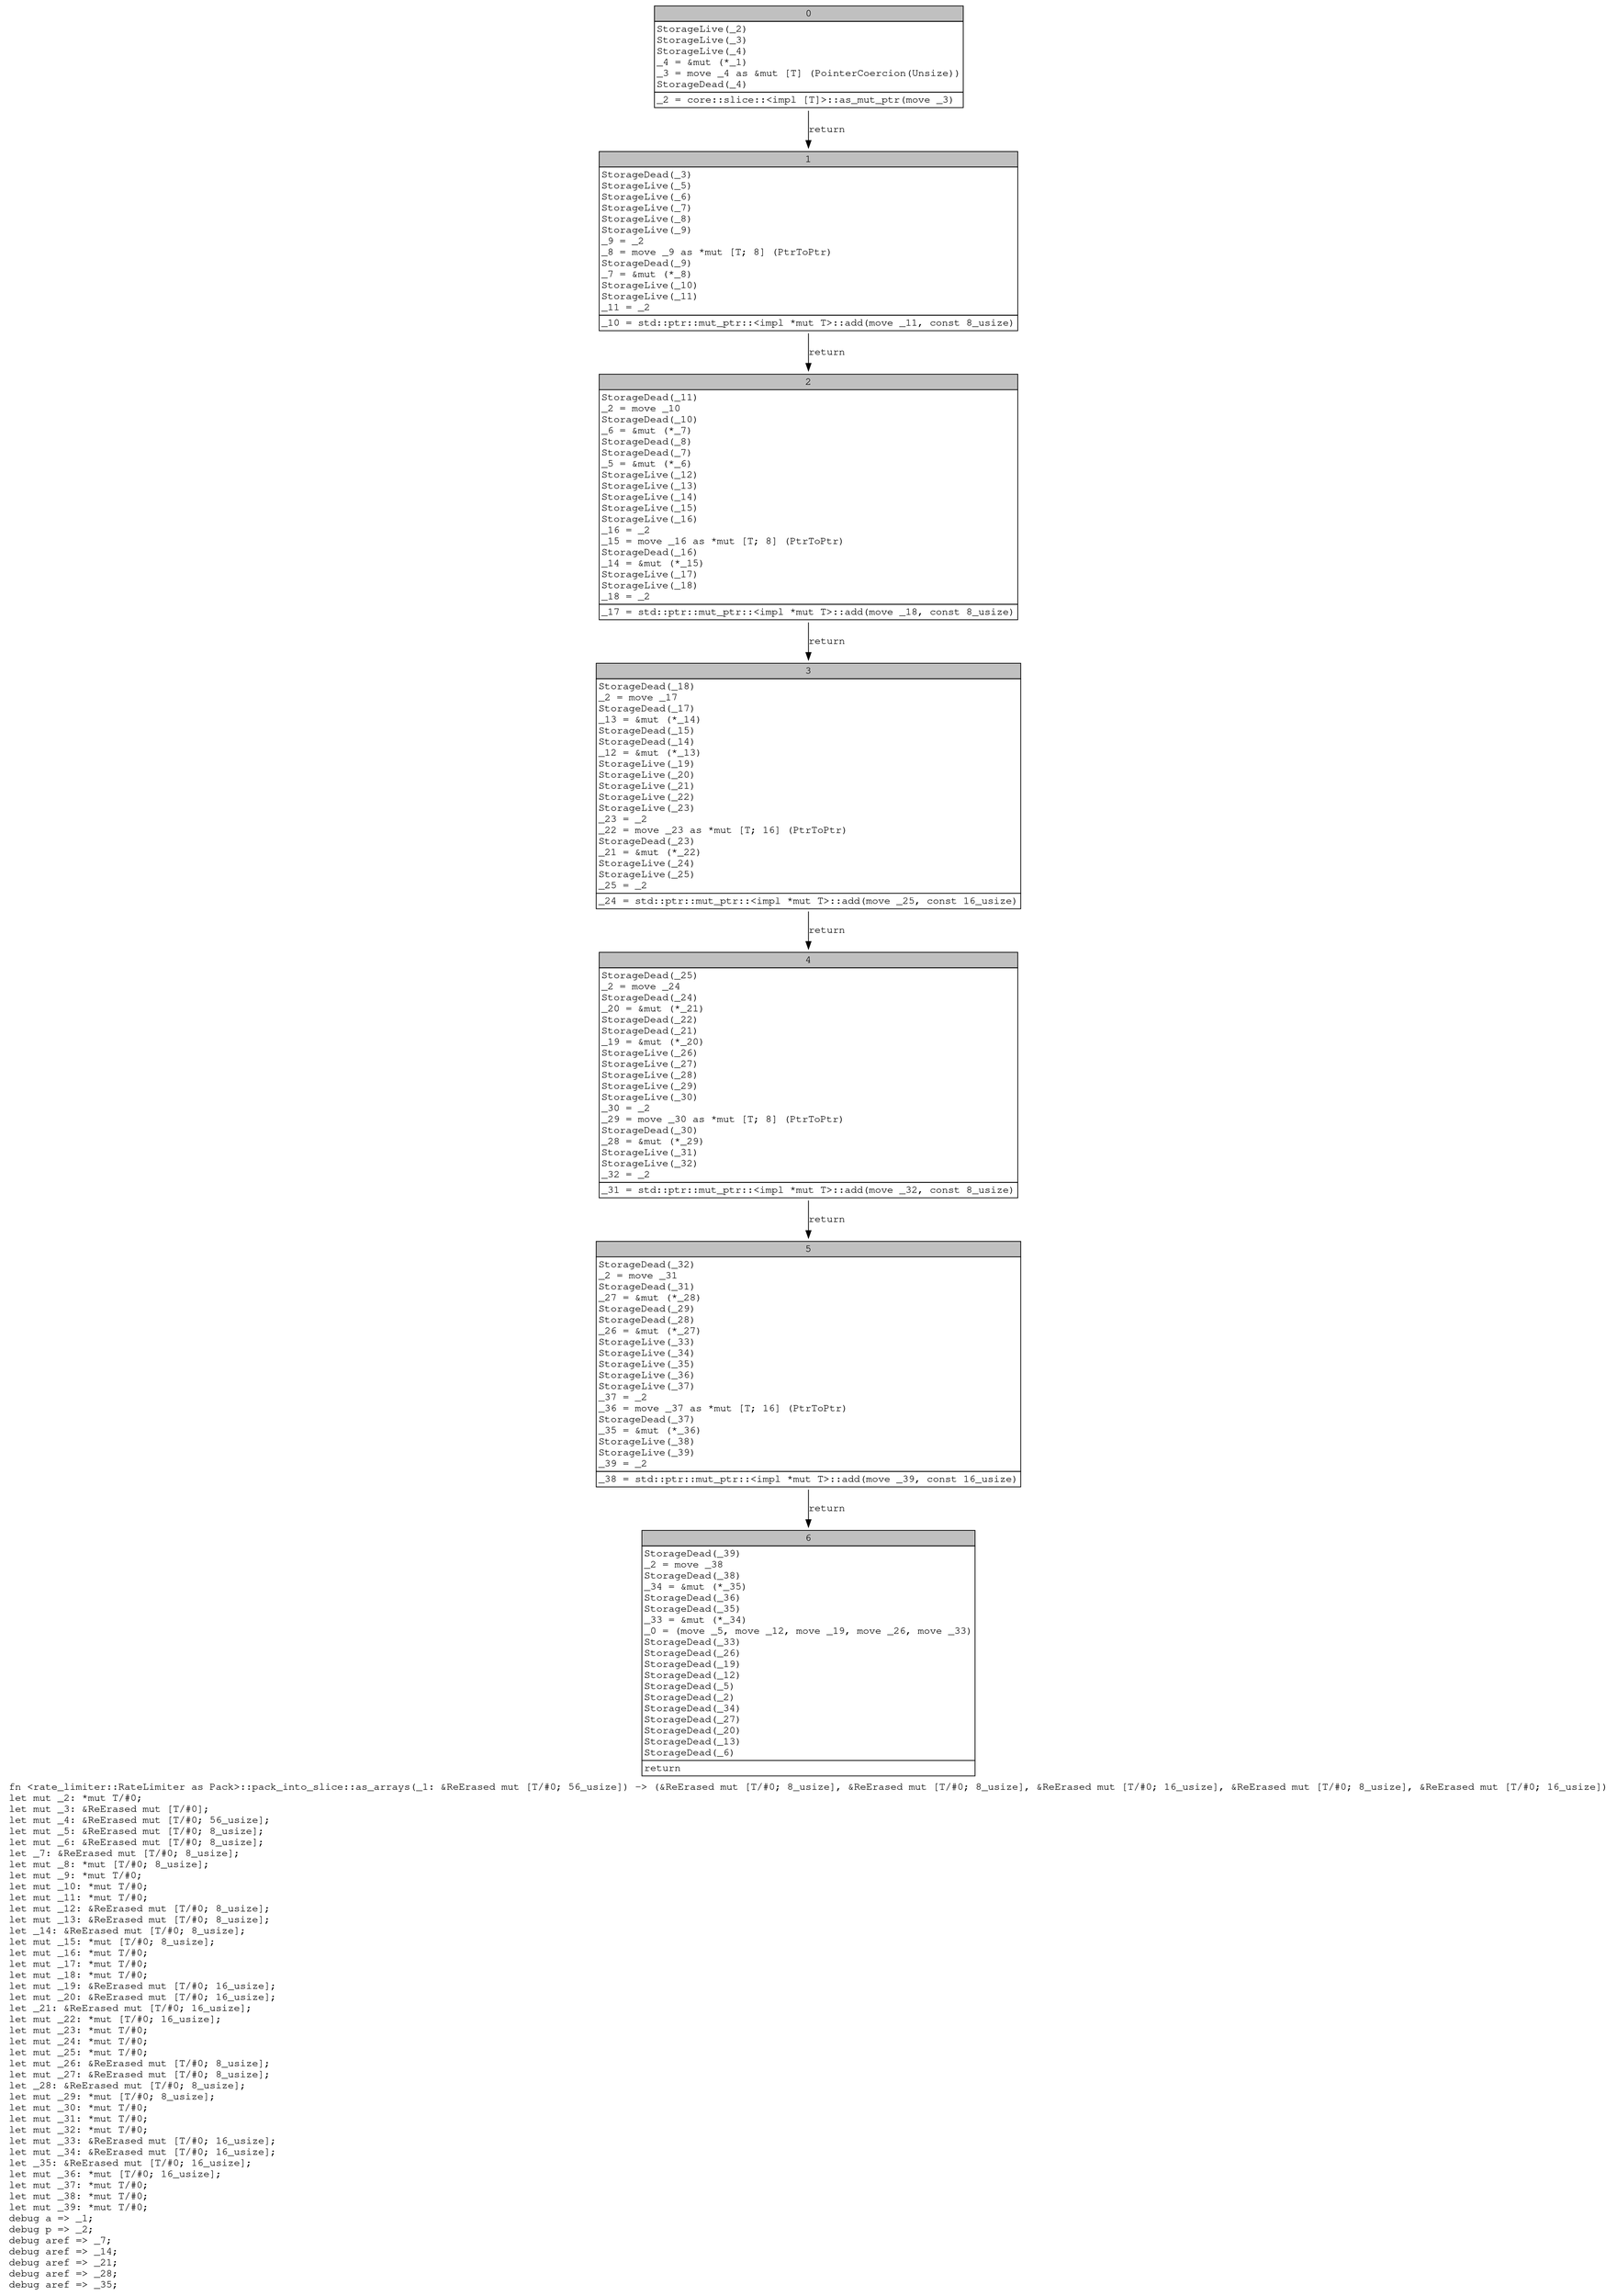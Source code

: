 digraph Mir_0_2220 {
    graph [fontname="Courier, monospace"];
    node [fontname="Courier, monospace"];
    edge [fontname="Courier, monospace"];
    label=<fn &lt;rate_limiter::RateLimiter as Pack&gt;::pack_into_slice::as_arrays(_1: &amp;ReErased mut [T/#0; 56_usize]) -&gt; (&amp;ReErased mut [T/#0; 8_usize], &amp;ReErased mut [T/#0; 8_usize], &amp;ReErased mut [T/#0; 16_usize], &amp;ReErased mut [T/#0; 8_usize], &amp;ReErased mut [T/#0; 16_usize])<br align="left"/>let mut _2: *mut T/#0;<br align="left"/>let mut _3: &amp;ReErased mut [T/#0];<br align="left"/>let mut _4: &amp;ReErased mut [T/#0; 56_usize];<br align="left"/>let mut _5: &amp;ReErased mut [T/#0; 8_usize];<br align="left"/>let mut _6: &amp;ReErased mut [T/#0; 8_usize];<br align="left"/>let _7: &amp;ReErased mut [T/#0; 8_usize];<br align="left"/>let mut _8: *mut [T/#0; 8_usize];<br align="left"/>let mut _9: *mut T/#0;<br align="left"/>let mut _10: *mut T/#0;<br align="left"/>let mut _11: *mut T/#0;<br align="left"/>let mut _12: &amp;ReErased mut [T/#0; 8_usize];<br align="left"/>let mut _13: &amp;ReErased mut [T/#0; 8_usize];<br align="left"/>let _14: &amp;ReErased mut [T/#0; 8_usize];<br align="left"/>let mut _15: *mut [T/#0; 8_usize];<br align="left"/>let mut _16: *mut T/#0;<br align="left"/>let mut _17: *mut T/#0;<br align="left"/>let mut _18: *mut T/#0;<br align="left"/>let mut _19: &amp;ReErased mut [T/#0; 16_usize];<br align="left"/>let mut _20: &amp;ReErased mut [T/#0; 16_usize];<br align="left"/>let _21: &amp;ReErased mut [T/#0; 16_usize];<br align="left"/>let mut _22: *mut [T/#0; 16_usize];<br align="left"/>let mut _23: *mut T/#0;<br align="left"/>let mut _24: *mut T/#0;<br align="left"/>let mut _25: *mut T/#0;<br align="left"/>let mut _26: &amp;ReErased mut [T/#0; 8_usize];<br align="left"/>let mut _27: &amp;ReErased mut [T/#0; 8_usize];<br align="left"/>let _28: &amp;ReErased mut [T/#0; 8_usize];<br align="left"/>let mut _29: *mut [T/#0; 8_usize];<br align="left"/>let mut _30: *mut T/#0;<br align="left"/>let mut _31: *mut T/#0;<br align="left"/>let mut _32: *mut T/#0;<br align="left"/>let mut _33: &amp;ReErased mut [T/#0; 16_usize];<br align="left"/>let mut _34: &amp;ReErased mut [T/#0; 16_usize];<br align="left"/>let _35: &amp;ReErased mut [T/#0; 16_usize];<br align="left"/>let mut _36: *mut [T/#0; 16_usize];<br align="left"/>let mut _37: *mut T/#0;<br align="left"/>let mut _38: *mut T/#0;<br align="left"/>let mut _39: *mut T/#0;<br align="left"/>debug a =&gt; _1;<br align="left"/>debug p =&gt; _2;<br align="left"/>debug aref =&gt; _7;<br align="left"/>debug aref =&gt; _14;<br align="left"/>debug aref =&gt; _21;<br align="left"/>debug aref =&gt; _28;<br align="left"/>debug aref =&gt; _35;<br align="left"/>>;
    bb0__0_2220 [shape="none", label=<<table border="0" cellborder="1" cellspacing="0"><tr><td bgcolor="gray" align="center" colspan="1">0</td></tr><tr><td align="left" balign="left">StorageLive(_2)<br/>StorageLive(_3)<br/>StorageLive(_4)<br/>_4 = &amp;mut (*_1)<br/>_3 = move _4 as &amp;mut [T] (PointerCoercion(Unsize))<br/>StorageDead(_4)<br/></td></tr><tr><td align="left">_2 = core::slice::&lt;impl [T]&gt;::as_mut_ptr(move _3)</td></tr></table>>];
    bb1__0_2220 [shape="none", label=<<table border="0" cellborder="1" cellspacing="0"><tr><td bgcolor="gray" align="center" colspan="1">1</td></tr><tr><td align="left" balign="left">StorageDead(_3)<br/>StorageLive(_5)<br/>StorageLive(_6)<br/>StorageLive(_7)<br/>StorageLive(_8)<br/>StorageLive(_9)<br/>_9 = _2<br/>_8 = move _9 as *mut [T; 8] (PtrToPtr)<br/>StorageDead(_9)<br/>_7 = &amp;mut (*_8)<br/>StorageLive(_10)<br/>StorageLive(_11)<br/>_11 = _2<br/></td></tr><tr><td align="left">_10 = std::ptr::mut_ptr::&lt;impl *mut T&gt;::add(move _11, const 8_usize)</td></tr></table>>];
    bb2__0_2220 [shape="none", label=<<table border="0" cellborder="1" cellspacing="0"><tr><td bgcolor="gray" align="center" colspan="1">2</td></tr><tr><td align="left" balign="left">StorageDead(_11)<br/>_2 = move _10<br/>StorageDead(_10)<br/>_6 = &amp;mut (*_7)<br/>StorageDead(_8)<br/>StorageDead(_7)<br/>_5 = &amp;mut (*_6)<br/>StorageLive(_12)<br/>StorageLive(_13)<br/>StorageLive(_14)<br/>StorageLive(_15)<br/>StorageLive(_16)<br/>_16 = _2<br/>_15 = move _16 as *mut [T; 8] (PtrToPtr)<br/>StorageDead(_16)<br/>_14 = &amp;mut (*_15)<br/>StorageLive(_17)<br/>StorageLive(_18)<br/>_18 = _2<br/></td></tr><tr><td align="left">_17 = std::ptr::mut_ptr::&lt;impl *mut T&gt;::add(move _18, const 8_usize)</td></tr></table>>];
    bb3__0_2220 [shape="none", label=<<table border="0" cellborder="1" cellspacing="0"><tr><td bgcolor="gray" align="center" colspan="1">3</td></tr><tr><td align="left" balign="left">StorageDead(_18)<br/>_2 = move _17<br/>StorageDead(_17)<br/>_13 = &amp;mut (*_14)<br/>StorageDead(_15)<br/>StorageDead(_14)<br/>_12 = &amp;mut (*_13)<br/>StorageLive(_19)<br/>StorageLive(_20)<br/>StorageLive(_21)<br/>StorageLive(_22)<br/>StorageLive(_23)<br/>_23 = _2<br/>_22 = move _23 as *mut [T; 16] (PtrToPtr)<br/>StorageDead(_23)<br/>_21 = &amp;mut (*_22)<br/>StorageLive(_24)<br/>StorageLive(_25)<br/>_25 = _2<br/></td></tr><tr><td align="left">_24 = std::ptr::mut_ptr::&lt;impl *mut T&gt;::add(move _25, const 16_usize)</td></tr></table>>];
    bb4__0_2220 [shape="none", label=<<table border="0" cellborder="1" cellspacing="0"><tr><td bgcolor="gray" align="center" colspan="1">4</td></tr><tr><td align="left" balign="left">StorageDead(_25)<br/>_2 = move _24<br/>StorageDead(_24)<br/>_20 = &amp;mut (*_21)<br/>StorageDead(_22)<br/>StorageDead(_21)<br/>_19 = &amp;mut (*_20)<br/>StorageLive(_26)<br/>StorageLive(_27)<br/>StorageLive(_28)<br/>StorageLive(_29)<br/>StorageLive(_30)<br/>_30 = _2<br/>_29 = move _30 as *mut [T; 8] (PtrToPtr)<br/>StorageDead(_30)<br/>_28 = &amp;mut (*_29)<br/>StorageLive(_31)<br/>StorageLive(_32)<br/>_32 = _2<br/></td></tr><tr><td align="left">_31 = std::ptr::mut_ptr::&lt;impl *mut T&gt;::add(move _32, const 8_usize)</td></tr></table>>];
    bb5__0_2220 [shape="none", label=<<table border="0" cellborder="1" cellspacing="0"><tr><td bgcolor="gray" align="center" colspan="1">5</td></tr><tr><td align="left" balign="left">StorageDead(_32)<br/>_2 = move _31<br/>StorageDead(_31)<br/>_27 = &amp;mut (*_28)<br/>StorageDead(_29)<br/>StorageDead(_28)<br/>_26 = &amp;mut (*_27)<br/>StorageLive(_33)<br/>StorageLive(_34)<br/>StorageLive(_35)<br/>StorageLive(_36)<br/>StorageLive(_37)<br/>_37 = _2<br/>_36 = move _37 as *mut [T; 16] (PtrToPtr)<br/>StorageDead(_37)<br/>_35 = &amp;mut (*_36)<br/>StorageLive(_38)<br/>StorageLive(_39)<br/>_39 = _2<br/></td></tr><tr><td align="left">_38 = std::ptr::mut_ptr::&lt;impl *mut T&gt;::add(move _39, const 16_usize)</td></tr></table>>];
    bb6__0_2220 [shape="none", label=<<table border="0" cellborder="1" cellspacing="0"><tr><td bgcolor="gray" align="center" colspan="1">6</td></tr><tr><td align="left" balign="left">StorageDead(_39)<br/>_2 = move _38<br/>StorageDead(_38)<br/>_34 = &amp;mut (*_35)<br/>StorageDead(_36)<br/>StorageDead(_35)<br/>_33 = &amp;mut (*_34)<br/>_0 = (move _5, move _12, move _19, move _26, move _33)<br/>StorageDead(_33)<br/>StorageDead(_26)<br/>StorageDead(_19)<br/>StorageDead(_12)<br/>StorageDead(_5)<br/>StorageDead(_2)<br/>StorageDead(_34)<br/>StorageDead(_27)<br/>StorageDead(_20)<br/>StorageDead(_13)<br/>StorageDead(_6)<br/></td></tr><tr><td align="left">return</td></tr></table>>];
    bb0__0_2220 -> bb1__0_2220 [label="return"];
    bb1__0_2220 -> bb2__0_2220 [label="return"];
    bb2__0_2220 -> bb3__0_2220 [label="return"];
    bb3__0_2220 -> bb4__0_2220 [label="return"];
    bb4__0_2220 -> bb5__0_2220 [label="return"];
    bb5__0_2220 -> bb6__0_2220 [label="return"];
}
